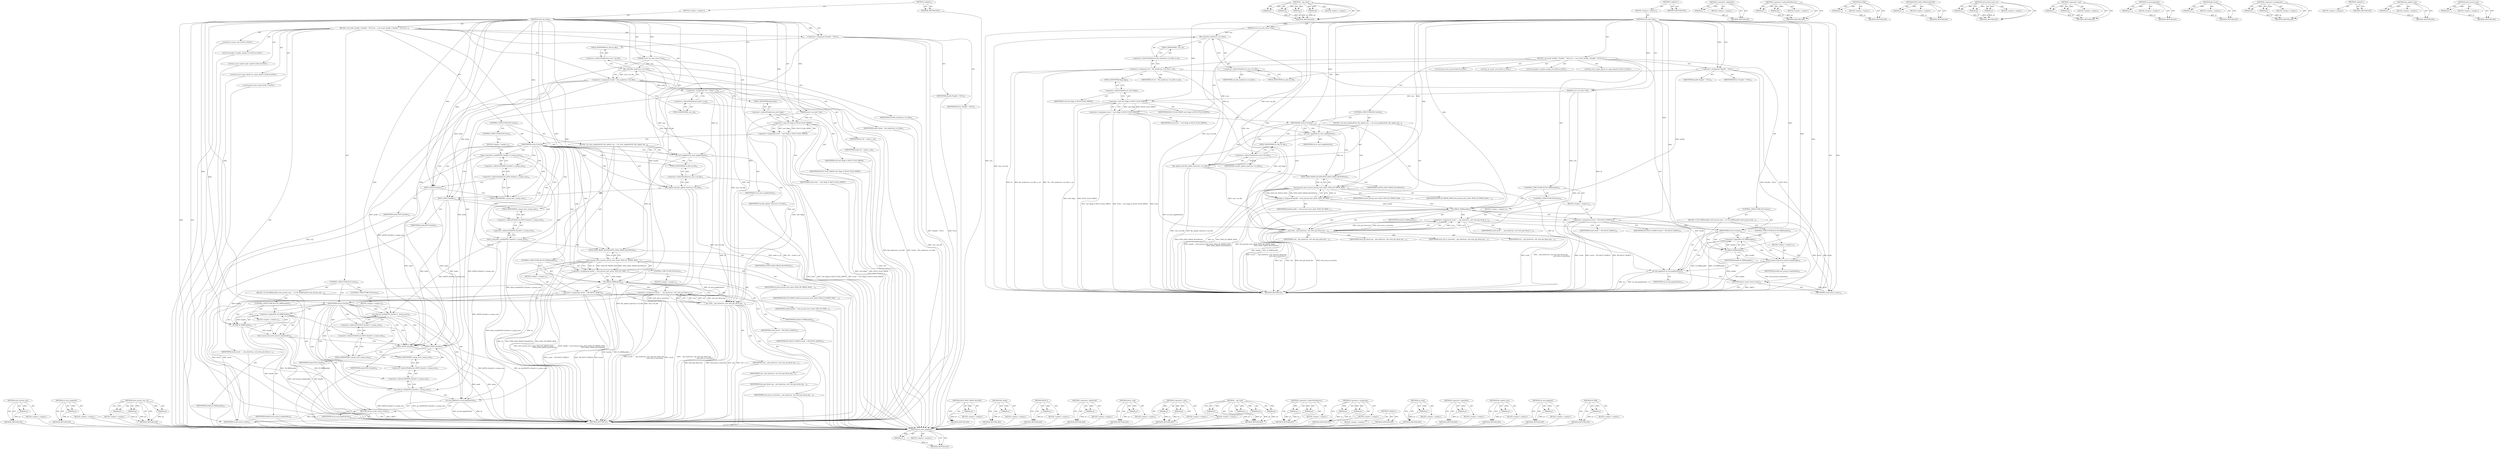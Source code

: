 digraph "IS_ERR" {
vulnerable_126 [label=<(METHOD,sb_start_pagefault)>];
vulnerable_127 [label=<(PARAM,p1)>];
vulnerable_128 [label=<(BLOCK,&lt;empty&gt;,&lt;empty&gt;)>];
vulnerable_129 [label=<(METHOD_RETURN,ANY)>];
vulnerable_148 [label=<(METHOD,__dax_fault)>];
vulnerable_149 [label=<(PARAM,p1)>];
vulnerable_150 [label=<(PARAM,p2)>];
vulnerable_151 [label=<(PARAM,p3)>];
vulnerable_152 [label=<(PARAM,p4)>];
vulnerable_153 [label=<(BLOCK,&lt;empty&gt;,&lt;empty&gt;)>];
vulnerable_154 [label=<(METHOD_RETURN,ANY)>];
vulnerable_6 [label=<(METHOD,&lt;global&gt;)<SUB>1</SUB>>];
vulnerable_7 [label=<(BLOCK,&lt;empty&gt;,&lt;empty&gt;)<SUB>1</SUB>>];
vulnerable_8 [label=<(METHOD,ext4_dax_fault)<SUB>1</SUB>>];
vulnerable_9 [label=<(PARAM,struct vm_area_struct *vma)<SUB>1</SUB>>];
vulnerable_10 [label=<(PARAM,struct vm_fault *vmf)<SUB>1</SUB>>];
vulnerable_11 [label=<(BLOCK,{
 	int result;
 	handle_t *handle = NULL;
	str...,{
 	int result;
 	handle_t *handle = NULL;
	str...)<SUB>2</SUB>>];
vulnerable_12 [label="<(LOCAL,int result: int)<SUB>3</SUB>>"];
vulnerable_13 [label="<(LOCAL,handle_t* handle: handle_t*)<SUB>4</SUB>>"];
vulnerable_14 [label=<(&lt;operator&gt;.assignment,*handle = NULL)<SUB>4</SUB>>];
vulnerable_15 [label=<(IDENTIFIER,handle,*handle = NULL)<SUB>4</SUB>>];
vulnerable_16 [label=<(IDENTIFIER,NULL,*handle = NULL)<SUB>4</SUB>>];
vulnerable_17 [label="<(LOCAL,struct super_block* sb: super_block*)<SUB>5</SUB>>"];
vulnerable_18 [label=<(&lt;operator&gt;.assignment,*sb = file_inode(vma-&gt;vm_file)-&gt;i_sb)<SUB>5</SUB>>];
vulnerable_19 [label=<(IDENTIFIER,sb,*sb = file_inode(vma-&gt;vm_file)-&gt;i_sb)<SUB>5</SUB>>];
vulnerable_20 [label=<(&lt;operator&gt;.indirectFieldAccess,file_inode(vma-&gt;vm_file)-&gt;i_sb)<SUB>5</SUB>>];
vulnerable_21 [label=<(file_inode,file_inode(vma-&gt;vm_file))<SUB>5</SUB>>];
vulnerable_22 [label=<(&lt;operator&gt;.indirectFieldAccess,vma-&gt;vm_file)<SUB>5</SUB>>];
vulnerable_23 [label=<(IDENTIFIER,vma,file_inode(vma-&gt;vm_file))<SUB>5</SUB>>];
vulnerable_24 [label=<(FIELD_IDENTIFIER,vm_file,vm_file)<SUB>5</SUB>>];
vulnerable_25 [label=<(FIELD_IDENTIFIER,i_sb,i_sb)<SUB>5</SUB>>];
vulnerable_26 [label="<(LOCAL,bool write: bool)<SUB>6</SUB>>"];
vulnerable_27 [label=<(&lt;operator&gt;.assignment,write = vmf-&gt;flags &amp; FAULT_FLAG_WRITE)<SUB>6</SUB>>];
vulnerable_28 [label=<(IDENTIFIER,write,write = vmf-&gt;flags &amp; FAULT_FLAG_WRITE)<SUB>6</SUB>>];
vulnerable_29 [label=<(&lt;operator&gt;.and,vmf-&gt;flags &amp; FAULT_FLAG_WRITE)<SUB>6</SUB>>];
vulnerable_30 [label=<(&lt;operator&gt;.indirectFieldAccess,vmf-&gt;flags)<SUB>6</SUB>>];
vulnerable_31 [label=<(IDENTIFIER,vmf,vmf-&gt;flags &amp; FAULT_FLAG_WRITE)<SUB>6</SUB>>];
vulnerable_32 [label=<(FIELD_IDENTIFIER,flags,flags)<SUB>6</SUB>>];
vulnerable_33 [label=<(IDENTIFIER,FAULT_FLAG_WRITE,vmf-&gt;flags &amp; FAULT_FLAG_WRITE)<SUB>6</SUB>>];
vulnerable_34 [label=<(CONTROL_STRUCTURE,IF,if (write))<SUB>8</SUB>>];
vulnerable_35 [label=<(IDENTIFIER,write,if (write))<SUB>8</SUB>>];
vulnerable_36 [label=<(BLOCK,{
 		sb_start_pagefault(sb);
 		file_update_tim...,{
 		sb_start_pagefault(sb);
 		file_update_tim...)<SUB>8</SUB>>];
vulnerable_37 [label=<(sb_start_pagefault,sb_start_pagefault(sb))<SUB>9</SUB>>];
vulnerable_38 [label=<(IDENTIFIER,sb,sb_start_pagefault(sb))<SUB>9</SUB>>];
vulnerable_39 [label=<(file_update_time,file_update_time(vma-&gt;vm_file))<SUB>10</SUB>>];
vulnerable_40 [label=<(&lt;operator&gt;.indirectFieldAccess,vma-&gt;vm_file)<SUB>10</SUB>>];
vulnerable_41 [label=<(IDENTIFIER,vma,file_update_time(vma-&gt;vm_file))<SUB>10</SUB>>];
vulnerable_42 [label=<(FIELD_IDENTIFIER,vm_file,vm_file)<SUB>10</SUB>>];
vulnerable_43 [label=<(&lt;operator&gt;.assignment,handle = ext4_journal_start_sb(sb, EXT4_HT_WRIT...)<SUB>11</SUB>>];
vulnerable_44 [label=<(IDENTIFIER,handle,handle = ext4_journal_start_sb(sb, EXT4_HT_WRIT...)<SUB>11</SUB>>];
vulnerable_45 [label=<(ext4_journal_start_sb,ext4_journal_start_sb(sb, EXT4_HT_WRITE_PAGE,
 ...)<SUB>11</SUB>>];
vulnerable_46 [label=<(IDENTIFIER,sb,ext4_journal_start_sb(sb, EXT4_HT_WRITE_PAGE,
 ...)<SUB>11</SUB>>];
vulnerable_47 [label=<(IDENTIFIER,EXT4_HT_WRITE_PAGE,ext4_journal_start_sb(sb, EXT4_HT_WRITE_PAGE,
 ...)<SUB>11</SUB>>];
vulnerable_48 [label=<(EXT4_DATA_TRANS_BLOCKS,EXT4_DATA_TRANS_BLOCKS(sb))<SUB>12</SUB>>];
vulnerable_49 [label=<(IDENTIFIER,sb,EXT4_DATA_TRANS_BLOCKS(sb))<SUB>12</SUB>>];
vulnerable_50 [label=<(CONTROL_STRUCTURE,IF,if (IS_ERR(handle)))<SUB>15</SUB>>];
vulnerable_51 [label=<(IS_ERR,IS_ERR(handle))<SUB>15</SUB>>];
vulnerable_52 [label=<(IDENTIFIER,handle,IS_ERR(handle))<SUB>15</SUB>>];
vulnerable_53 [label=<(BLOCK,&lt;empty&gt;,&lt;empty&gt;)<SUB>16</SUB>>];
vulnerable_54 [label=<(&lt;operator&gt;.assignment,result = VM_FAULT_SIGBUS)<SUB>16</SUB>>];
vulnerable_55 [label=<(IDENTIFIER,result,result = VM_FAULT_SIGBUS)<SUB>16</SUB>>];
vulnerable_56 [label=<(IDENTIFIER,VM_FAULT_SIGBUS,result = VM_FAULT_SIGBUS)<SUB>16</SUB>>];
vulnerable_57 [label=<(CONTROL_STRUCTURE,ELSE,else)<SUB>18</SUB>>];
vulnerable_58 [label=<(BLOCK,&lt;empty&gt;,&lt;empty&gt;)<SUB>18</SUB>>];
vulnerable_59 [label=<(&lt;operator&gt;.assignment,result = __dax_fault(vma, vmf, ext4_get_block_d...)<SUB>18</SUB>>];
vulnerable_60 [label=<(IDENTIFIER,result,result = __dax_fault(vma, vmf, ext4_get_block_d...)<SUB>18</SUB>>];
vulnerable_61 [label=<(__dax_fault,__dax_fault(vma, vmf, ext4_get_block_dax,
					...)<SUB>18</SUB>>];
vulnerable_62 [label=<(IDENTIFIER,vma,__dax_fault(vma, vmf, ext4_get_block_dax,
					...)<SUB>18</SUB>>];
vulnerable_63 [label=<(IDENTIFIER,vmf,__dax_fault(vma, vmf, ext4_get_block_dax,
					...)<SUB>18</SUB>>];
vulnerable_64 [label=<(IDENTIFIER,ext4_get_block_dax,__dax_fault(vma, vmf, ext4_get_block_dax,
					...)<SUB>18</SUB>>];
vulnerable_65 [label=<(IDENTIFIER,ext4_end_io_unwritten,__dax_fault(vma, vmf, ext4_get_block_dax,
					...)<SUB>19</SUB>>];
vulnerable_66 [label=<(CONTROL_STRUCTURE,IF,if (write))<SUB>21</SUB>>];
vulnerable_67 [label=<(IDENTIFIER,write,if (write))<SUB>21</SUB>>];
vulnerable_68 [label=<(BLOCK,{
 		if (!IS_ERR(handle))
 			ext4_journal_stop...,{
 		if (!IS_ERR(handle))
 			ext4_journal_stop...)<SUB>21</SUB>>];
vulnerable_69 [label=<(CONTROL_STRUCTURE,IF,if (!IS_ERR(handle)))<SUB>22</SUB>>];
vulnerable_70 [label=<(&lt;operator&gt;.logicalNot,!IS_ERR(handle))<SUB>22</SUB>>];
vulnerable_71 [label=<(IS_ERR,IS_ERR(handle))<SUB>22</SUB>>];
vulnerable_72 [label=<(IDENTIFIER,handle,IS_ERR(handle))<SUB>22</SUB>>];
vulnerable_73 [label=<(BLOCK,&lt;empty&gt;,&lt;empty&gt;)<SUB>23</SUB>>];
vulnerable_74 [label=<(ext4_journal_stop,ext4_journal_stop(handle))<SUB>23</SUB>>];
vulnerable_75 [label=<(IDENTIFIER,handle,ext4_journal_stop(handle))<SUB>23</SUB>>];
vulnerable_76 [label=<(sb_end_pagefault,sb_end_pagefault(sb))<SUB>24</SUB>>];
vulnerable_77 [label=<(IDENTIFIER,sb,sb_end_pagefault(sb))<SUB>24</SUB>>];
vulnerable_78 [label=<(RETURN,return result;,return result;)<SUB>27</SUB>>];
vulnerable_79 [label=<(IDENTIFIER,result,return result;)<SUB>27</SUB>>];
vulnerable_80 [label=<(METHOD_RETURN,int)<SUB>1</SUB>>];
vulnerable_82 [label=<(METHOD_RETURN,ANY)<SUB>1</SUB>>];
vulnerable_155 [label=<(METHOD,&lt;operator&gt;.logicalNot)>];
vulnerable_156 [label=<(PARAM,p1)>];
vulnerable_157 [label=<(BLOCK,&lt;empty&gt;,&lt;empty&gt;)>];
vulnerable_158 [label=<(METHOD_RETURN,ANY)>];
vulnerable_112 [label=<(METHOD,&lt;operator&gt;.indirectFieldAccess)>];
vulnerable_113 [label=<(PARAM,p1)>];
vulnerable_114 [label=<(PARAM,p2)>];
vulnerable_115 [label=<(BLOCK,&lt;empty&gt;,&lt;empty&gt;)>];
vulnerable_116 [label=<(METHOD_RETURN,ANY)>];
vulnerable_144 [label=<(METHOD,IS_ERR)>];
vulnerable_145 [label=<(PARAM,p1)>];
vulnerable_146 [label=<(BLOCK,&lt;empty&gt;,&lt;empty&gt;)>];
vulnerable_147 [label=<(METHOD_RETURN,ANY)>];
vulnerable_140 [label=<(METHOD,EXT4_DATA_TRANS_BLOCKS)>];
vulnerable_141 [label=<(PARAM,p1)>];
vulnerable_142 [label=<(BLOCK,&lt;empty&gt;,&lt;empty&gt;)>];
vulnerable_143 [label=<(METHOD_RETURN,ANY)>];
vulnerable_134 [label=<(METHOD,ext4_journal_start_sb)>];
vulnerable_135 [label=<(PARAM,p1)>];
vulnerable_136 [label=<(PARAM,p2)>];
vulnerable_137 [label=<(PARAM,p3)>];
vulnerable_138 [label=<(BLOCK,&lt;empty&gt;,&lt;empty&gt;)>];
vulnerable_139 [label=<(METHOD_RETURN,ANY)>];
vulnerable_121 [label=<(METHOD,&lt;operator&gt;.and)>];
vulnerable_122 [label=<(PARAM,p1)>];
vulnerable_123 [label=<(PARAM,p2)>];
vulnerable_124 [label=<(BLOCK,&lt;empty&gt;,&lt;empty&gt;)>];
vulnerable_125 [label=<(METHOD_RETURN,ANY)>];
vulnerable_163 [label=<(METHOD,sb_end_pagefault)>];
vulnerable_164 [label=<(PARAM,p1)>];
vulnerable_165 [label=<(BLOCK,&lt;empty&gt;,&lt;empty&gt;)>];
vulnerable_166 [label=<(METHOD_RETURN,ANY)>];
vulnerable_117 [label=<(METHOD,file_inode)>];
vulnerable_118 [label=<(PARAM,p1)>];
vulnerable_119 [label=<(BLOCK,&lt;empty&gt;,&lt;empty&gt;)>];
vulnerable_120 [label=<(METHOD_RETURN,ANY)>];
vulnerable_107 [label=<(METHOD,&lt;operator&gt;.assignment)>];
vulnerable_108 [label=<(PARAM,p1)>];
vulnerable_109 [label=<(PARAM,p2)>];
vulnerable_110 [label=<(BLOCK,&lt;empty&gt;,&lt;empty&gt;)>];
vulnerable_111 [label=<(METHOD_RETURN,ANY)>];
vulnerable_101 [label=<(METHOD,&lt;global&gt;)<SUB>1</SUB>>];
vulnerable_102 [label=<(BLOCK,&lt;empty&gt;,&lt;empty&gt;)>];
vulnerable_103 [label=<(METHOD_RETURN,ANY)>];
vulnerable_130 [label=<(METHOD,file_update_time)>];
vulnerable_131 [label=<(PARAM,p1)>];
vulnerable_132 [label=<(BLOCK,&lt;empty&gt;,&lt;empty&gt;)>];
vulnerable_133 [label=<(METHOD_RETURN,ANY)>];
vulnerable_159 [label=<(METHOD,ext4_journal_stop)>];
vulnerable_160 [label=<(PARAM,p1)>];
vulnerable_161 [label=<(BLOCK,&lt;empty&gt;,&lt;empty&gt;)>];
vulnerable_162 [label=<(METHOD_RETURN,ANY)>];
fixed_205 [label=<(METHOD,ext4_journal_stop)>];
fixed_206 [label=<(PARAM,p1)>];
fixed_207 [label=<(BLOCK,&lt;empty&gt;,&lt;empty&gt;)>];
fixed_208 [label=<(METHOD_RETURN,ANY)>];
fixed_160 [label=<(METHOD,sb_start_pagefault)>];
fixed_161 [label=<(PARAM,p1)>];
fixed_162 [label=<(BLOCK,&lt;empty&gt;,&lt;empty&gt;)>];
fixed_163 [label=<(METHOD_RETURN,ANY)>];
fixed_180 [label=<(METHOD,ext4_journal_start_sb)>];
fixed_181 [label=<(PARAM,p1)>];
fixed_182 [label=<(PARAM,p2)>];
fixed_183 [label=<(PARAM,p3)>];
fixed_184 [label=<(BLOCK,&lt;empty&gt;,&lt;empty&gt;)>];
fixed_185 [label=<(METHOD_RETURN,ANY)>];
fixed_6 [label=<(METHOD,&lt;global&gt;)<SUB>1</SUB>>];
fixed_7 [label=<(BLOCK,&lt;empty&gt;,&lt;empty&gt;)<SUB>1</SUB>>];
fixed_8 [label=<(METHOD,ext4_dax_fault)<SUB>1</SUB>>];
fixed_9 [label=<(PARAM,struct vm_area_struct *vma)<SUB>1</SUB>>];
fixed_10 [label=<(PARAM,struct vm_fault *vmf)<SUB>1</SUB>>];
fixed_11 [label=<(BLOCK,{
 	int result;
 	handle_t *handle = NULL;
	str...,{
 	int result;
 	handle_t *handle = NULL;
	str...)<SUB>2</SUB>>];
fixed_12 [label="<(LOCAL,int result: int)<SUB>3</SUB>>"];
fixed_13 [label="<(LOCAL,handle_t* handle: handle_t*)<SUB>4</SUB>>"];
fixed_14 [label=<(&lt;operator&gt;.assignment,*handle = NULL)<SUB>4</SUB>>];
fixed_15 [label=<(IDENTIFIER,handle,*handle = NULL)<SUB>4</SUB>>];
fixed_16 [label=<(IDENTIFIER,NULL,*handle = NULL)<SUB>4</SUB>>];
fixed_17 [label="<(LOCAL,struct inode* inode: inode*)<SUB>5</SUB>>"];
fixed_18 [label=<(&lt;operator&gt;.assignment,*inode = file_inode(vma-&gt;vm_file))<SUB>5</SUB>>];
fixed_19 [label=<(IDENTIFIER,inode,*inode = file_inode(vma-&gt;vm_file))<SUB>5</SUB>>];
fixed_20 [label=<(file_inode,file_inode(vma-&gt;vm_file))<SUB>5</SUB>>];
fixed_21 [label=<(&lt;operator&gt;.indirectFieldAccess,vma-&gt;vm_file)<SUB>5</SUB>>];
fixed_22 [label=<(IDENTIFIER,vma,file_inode(vma-&gt;vm_file))<SUB>5</SUB>>];
fixed_23 [label=<(FIELD_IDENTIFIER,vm_file,vm_file)<SUB>5</SUB>>];
fixed_24 [label="<(LOCAL,struct super_block* sb: super_block*)<SUB>6</SUB>>"];
fixed_25 [label=<(&lt;operator&gt;.assignment,*sb = inode-&gt;i_sb)<SUB>6</SUB>>];
fixed_26 [label=<(IDENTIFIER,sb,*sb = inode-&gt;i_sb)<SUB>6</SUB>>];
fixed_27 [label=<(&lt;operator&gt;.indirectFieldAccess,inode-&gt;i_sb)<SUB>6</SUB>>];
fixed_28 [label=<(IDENTIFIER,inode,*sb = inode-&gt;i_sb)<SUB>6</SUB>>];
fixed_29 [label=<(FIELD_IDENTIFIER,i_sb,i_sb)<SUB>6</SUB>>];
fixed_30 [label="<(LOCAL,bool write: bool)<SUB>7</SUB>>"];
fixed_31 [label=<(&lt;operator&gt;.assignment,write = vmf-&gt;flags &amp; FAULT_FLAG_WRITE)<SUB>7</SUB>>];
fixed_32 [label=<(IDENTIFIER,write,write = vmf-&gt;flags &amp; FAULT_FLAG_WRITE)<SUB>7</SUB>>];
fixed_33 [label=<(&lt;operator&gt;.and,vmf-&gt;flags &amp; FAULT_FLAG_WRITE)<SUB>7</SUB>>];
fixed_34 [label=<(&lt;operator&gt;.indirectFieldAccess,vmf-&gt;flags)<SUB>7</SUB>>];
fixed_35 [label=<(IDENTIFIER,vmf,vmf-&gt;flags &amp; FAULT_FLAG_WRITE)<SUB>7</SUB>>];
fixed_36 [label=<(FIELD_IDENTIFIER,flags,flags)<SUB>7</SUB>>];
fixed_37 [label=<(IDENTIFIER,FAULT_FLAG_WRITE,vmf-&gt;flags &amp; FAULT_FLAG_WRITE)<SUB>7</SUB>>];
fixed_38 [label=<(CONTROL_STRUCTURE,IF,if (write))<SUB>9</SUB>>];
fixed_39 [label=<(IDENTIFIER,write,if (write))<SUB>9</SUB>>];
fixed_40 [label=<(BLOCK,{
 		sb_start_pagefault(sb);
 		file_update_tim...,{
 		sb_start_pagefault(sb);
 		file_update_tim...)<SUB>9</SUB>>];
fixed_41 [label=<(sb_start_pagefault,sb_start_pagefault(sb))<SUB>10</SUB>>];
fixed_42 [label=<(IDENTIFIER,sb,sb_start_pagefault(sb))<SUB>10</SUB>>];
fixed_43 [label=<(file_update_time,file_update_time(vma-&gt;vm_file))<SUB>11</SUB>>];
fixed_44 [label=<(&lt;operator&gt;.indirectFieldAccess,vma-&gt;vm_file)<SUB>11</SUB>>];
fixed_45 [label=<(IDENTIFIER,vma,file_update_time(vma-&gt;vm_file))<SUB>11</SUB>>];
fixed_46 [label=<(FIELD_IDENTIFIER,vm_file,vm_file)<SUB>11</SUB>>];
fixed_47 [label=<(down_read,down_read(&amp;EXT4_I(inode)-&gt;i_mmap_sem))<SUB>12</SUB>>];
fixed_48 [label=<(&lt;operator&gt;.addressOf,&amp;EXT4_I(inode)-&gt;i_mmap_sem)<SUB>12</SUB>>];
fixed_49 [label=<(&lt;operator&gt;.indirectFieldAccess,EXT4_I(inode)-&gt;i_mmap_sem)<SUB>12</SUB>>];
fixed_50 [label=<(EXT4_I,EXT4_I(inode))<SUB>12</SUB>>];
fixed_51 [label=<(IDENTIFIER,inode,EXT4_I(inode))<SUB>12</SUB>>];
fixed_52 [label=<(FIELD_IDENTIFIER,i_mmap_sem,i_mmap_sem)<SUB>12</SUB>>];
fixed_53 [label=<(&lt;operator&gt;.assignment,handle = ext4_journal_start_sb(sb, EXT4_HT_WRIT...)<SUB>13</SUB>>];
fixed_54 [label=<(IDENTIFIER,handle,handle = ext4_journal_start_sb(sb, EXT4_HT_WRIT...)<SUB>13</SUB>>];
fixed_55 [label=<(ext4_journal_start_sb,ext4_journal_start_sb(sb, EXT4_HT_WRITE_PAGE,
 ...)<SUB>13</SUB>>];
fixed_56 [label=<(IDENTIFIER,sb,ext4_journal_start_sb(sb, EXT4_HT_WRITE_PAGE,
 ...)<SUB>13</SUB>>];
fixed_57 [label=<(IDENTIFIER,EXT4_HT_WRITE_PAGE,ext4_journal_start_sb(sb, EXT4_HT_WRITE_PAGE,
 ...)<SUB>13</SUB>>];
fixed_58 [label=<(EXT4_DATA_TRANS_BLOCKS,EXT4_DATA_TRANS_BLOCKS(sb))<SUB>14</SUB>>];
fixed_59 [label=<(IDENTIFIER,sb,EXT4_DATA_TRANS_BLOCKS(sb))<SUB>14</SUB>>];
fixed_60 [label=<(CONTROL_STRUCTURE,ELSE,else)<SUB>16</SUB>>];
fixed_61 [label=<(BLOCK,&lt;empty&gt;,&lt;empty&gt;)<SUB>16</SUB>>];
fixed_62 [label=<(down_read,down_read(&amp;EXT4_I(inode)-&gt;i_mmap_sem))<SUB>16</SUB>>];
fixed_63 [label=<(&lt;operator&gt;.addressOf,&amp;EXT4_I(inode)-&gt;i_mmap_sem)<SUB>16</SUB>>];
fixed_64 [label=<(&lt;operator&gt;.indirectFieldAccess,EXT4_I(inode)-&gt;i_mmap_sem)<SUB>16</SUB>>];
fixed_65 [label=<(EXT4_I,EXT4_I(inode))<SUB>16</SUB>>];
fixed_66 [label=<(IDENTIFIER,inode,EXT4_I(inode))<SUB>16</SUB>>];
fixed_67 [label=<(FIELD_IDENTIFIER,i_mmap_sem,i_mmap_sem)<SUB>16</SUB>>];
fixed_68 [label=<(CONTROL_STRUCTURE,IF,if (IS_ERR(handle)))<SUB>18</SUB>>];
fixed_69 [label=<(IS_ERR,IS_ERR(handle))<SUB>18</SUB>>];
fixed_70 [label=<(IDENTIFIER,handle,IS_ERR(handle))<SUB>18</SUB>>];
fixed_71 [label=<(BLOCK,&lt;empty&gt;,&lt;empty&gt;)<SUB>19</SUB>>];
fixed_72 [label=<(&lt;operator&gt;.assignment,result = VM_FAULT_SIGBUS)<SUB>19</SUB>>];
fixed_73 [label=<(IDENTIFIER,result,result = VM_FAULT_SIGBUS)<SUB>19</SUB>>];
fixed_74 [label=<(IDENTIFIER,VM_FAULT_SIGBUS,result = VM_FAULT_SIGBUS)<SUB>19</SUB>>];
fixed_75 [label=<(CONTROL_STRUCTURE,ELSE,else)<SUB>21</SUB>>];
fixed_76 [label=<(BLOCK,&lt;empty&gt;,&lt;empty&gt;)<SUB>21</SUB>>];
fixed_77 [label=<(&lt;operator&gt;.assignment,result = __dax_fault(vma, vmf, ext4_get_block_d...)<SUB>21</SUB>>];
fixed_78 [label=<(IDENTIFIER,result,result = __dax_fault(vma, vmf, ext4_get_block_d...)<SUB>21</SUB>>];
fixed_79 [label=<(__dax_fault,__dax_fault(vma, vmf, ext4_get_block_dax,
					...)<SUB>21</SUB>>];
fixed_80 [label=<(IDENTIFIER,vma,__dax_fault(vma, vmf, ext4_get_block_dax,
					...)<SUB>21</SUB>>];
fixed_81 [label=<(IDENTIFIER,vmf,__dax_fault(vma, vmf, ext4_get_block_dax,
					...)<SUB>21</SUB>>];
fixed_82 [label=<(IDENTIFIER,ext4_get_block_dax,__dax_fault(vma, vmf, ext4_get_block_dax,
					...)<SUB>21</SUB>>];
fixed_83 [label=<(IDENTIFIER,ext4_end_io_unwritten,__dax_fault(vma, vmf, ext4_get_block_dax,
					...)<SUB>22</SUB>>];
fixed_84 [label=<(CONTROL_STRUCTURE,IF,if (write))<SUB>24</SUB>>];
fixed_85 [label=<(IDENTIFIER,write,if (write))<SUB>24</SUB>>];
fixed_86 [label=<(BLOCK,{
 		if (!IS_ERR(handle))
 			ext4_journal_stop...,{
 		if (!IS_ERR(handle))
 			ext4_journal_stop...)<SUB>24</SUB>>];
fixed_87 [label=<(CONTROL_STRUCTURE,IF,if (!IS_ERR(handle)))<SUB>25</SUB>>];
fixed_88 [label=<(&lt;operator&gt;.logicalNot,!IS_ERR(handle))<SUB>25</SUB>>];
fixed_89 [label=<(IS_ERR,IS_ERR(handle))<SUB>25</SUB>>];
fixed_90 [label=<(IDENTIFIER,handle,IS_ERR(handle))<SUB>25</SUB>>];
fixed_91 [label=<(BLOCK,&lt;empty&gt;,&lt;empty&gt;)<SUB>26</SUB>>];
fixed_92 [label=<(ext4_journal_stop,ext4_journal_stop(handle))<SUB>26</SUB>>];
fixed_93 [label=<(IDENTIFIER,handle,ext4_journal_stop(handle))<SUB>26</SUB>>];
fixed_94 [label=<(up_read,up_read(&amp;EXT4_I(inode)-&gt;i_mmap_sem))<SUB>27</SUB>>];
fixed_95 [label=<(&lt;operator&gt;.addressOf,&amp;EXT4_I(inode)-&gt;i_mmap_sem)<SUB>27</SUB>>];
fixed_96 [label=<(&lt;operator&gt;.indirectFieldAccess,EXT4_I(inode)-&gt;i_mmap_sem)<SUB>27</SUB>>];
fixed_97 [label=<(EXT4_I,EXT4_I(inode))<SUB>27</SUB>>];
fixed_98 [label=<(IDENTIFIER,inode,EXT4_I(inode))<SUB>27</SUB>>];
fixed_99 [label=<(FIELD_IDENTIFIER,i_mmap_sem,i_mmap_sem)<SUB>27</SUB>>];
fixed_100 [label=<(sb_end_pagefault,sb_end_pagefault(sb))<SUB>28</SUB>>];
fixed_101 [label=<(IDENTIFIER,sb,sb_end_pagefault(sb))<SUB>28</SUB>>];
fixed_102 [label=<(CONTROL_STRUCTURE,ELSE,else)<SUB>30</SUB>>];
fixed_103 [label=<(BLOCK,&lt;empty&gt;,&lt;empty&gt;)<SUB>30</SUB>>];
fixed_104 [label=<(up_read,up_read(&amp;EXT4_I(inode)-&gt;i_mmap_sem))<SUB>30</SUB>>];
fixed_105 [label=<(&lt;operator&gt;.addressOf,&amp;EXT4_I(inode)-&gt;i_mmap_sem)<SUB>30</SUB>>];
fixed_106 [label=<(&lt;operator&gt;.indirectFieldAccess,EXT4_I(inode)-&gt;i_mmap_sem)<SUB>30</SUB>>];
fixed_107 [label=<(EXT4_I,EXT4_I(inode))<SUB>30</SUB>>];
fixed_108 [label=<(IDENTIFIER,inode,EXT4_I(inode))<SUB>30</SUB>>];
fixed_109 [label=<(FIELD_IDENTIFIER,i_mmap_sem,i_mmap_sem)<SUB>30</SUB>>];
fixed_110 [label=<(RETURN,return result;,return result;)<SUB>32</SUB>>];
fixed_111 [label=<(IDENTIFIER,result,return result;)<SUB>32</SUB>>];
fixed_112 [label=<(METHOD_RETURN,int)<SUB>1</SUB>>];
fixed_114 [label=<(METHOD_RETURN,ANY)<SUB>1</SUB>>];
fixed_186 [label=<(METHOD,EXT4_DATA_TRANS_BLOCKS)>];
fixed_187 [label=<(PARAM,p1)>];
fixed_188 [label=<(BLOCK,&lt;empty&gt;,&lt;empty&gt;)>];
fixed_189 [label=<(METHOD_RETURN,ANY)>];
fixed_146 [label=<(METHOD,file_inode)>];
fixed_147 [label=<(PARAM,p1)>];
fixed_148 [label=<(BLOCK,&lt;empty&gt;,&lt;empty&gt;)>];
fixed_149 [label=<(METHOD_RETURN,ANY)>];
fixed_176 [label=<(METHOD,EXT4_I)>];
fixed_177 [label=<(PARAM,p1)>];
fixed_178 [label=<(BLOCK,&lt;empty&gt;,&lt;empty&gt;)>];
fixed_179 [label=<(METHOD_RETURN,ANY)>];
fixed_172 [label=<(METHOD,&lt;operator&gt;.addressOf)>];
fixed_173 [label=<(PARAM,p1)>];
fixed_174 [label=<(BLOCK,&lt;empty&gt;,&lt;empty&gt;)>];
fixed_175 [label=<(METHOD_RETURN,ANY)>];
fixed_168 [label=<(METHOD,down_read)>];
fixed_169 [label=<(PARAM,p1)>];
fixed_170 [label=<(BLOCK,&lt;empty&gt;,&lt;empty&gt;)>];
fixed_171 [label=<(METHOD_RETURN,ANY)>];
fixed_155 [label=<(METHOD,&lt;operator&gt;.and)>];
fixed_156 [label=<(PARAM,p1)>];
fixed_157 [label=<(PARAM,p2)>];
fixed_158 [label=<(BLOCK,&lt;empty&gt;,&lt;empty&gt;)>];
fixed_159 [label=<(METHOD_RETURN,ANY)>];
fixed_194 [label=<(METHOD,__dax_fault)>];
fixed_195 [label=<(PARAM,p1)>];
fixed_196 [label=<(PARAM,p2)>];
fixed_197 [label=<(PARAM,p3)>];
fixed_198 [label=<(PARAM,p4)>];
fixed_199 [label=<(BLOCK,&lt;empty&gt;,&lt;empty&gt;)>];
fixed_200 [label=<(METHOD_RETURN,ANY)>];
fixed_150 [label=<(METHOD,&lt;operator&gt;.indirectFieldAccess)>];
fixed_151 [label=<(PARAM,p1)>];
fixed_152 [label=<(PARAM,p2)>];
fixed_153 [label=<(BLOCK,&lt;empty&gt;,&lt;empty&gt;)>];
fixed_154 [label=<(METHOD_RETURN,ANY)>];
fixed_141 [label=<(METHOD,&lt;operator&gt;.assignment)>];
fixed_142 [label=<(PARAM,p1)>];
fixed_143 [label=<(PARAM,p2)>];
fixed_144 [label=<(BLOCK,&lt;empty&gt;,&lt;empty&gt;)>];
fixed_145 [label=<(METHOD_RETURN,ANY)>];
fixed_135 [label=<(METHOD,&lt;global&gt;)<SUB>1</SUB>>];
fixed_136 [label=<(BLOCK,&lt;empty&gt;,&lt;empty&gt;)>];
fixed_137 [label=<(METHOD_RETURN,ANY)>];
fixed_209 [label=<(METHOD,up_read)>];
fixed_210 [label=<(PARAM,p1)>];
fixed_211 [label=<(BLOCK,&lt;empty&gt;,&lt;empty&gt;)>];
fixed_212 [label=<(METHOD_RETURN,ANY)>];
fixed_201 [label=<(METHOD,&lt;operator&gt;.logicalNot)>];
fixed_202 [label=<(PARAM,p1)>];
fixed_203 [label=<(BLOCK,&lt;empty&gt;,&lt;empty&gt;)>];
fixed_204 [label=<(METHOD_RETURN,ANY)>];
fixed_164 [label=<(METHOD,file_update_time)>];
fixed_165 [label=<(PARAM,p1)>];
fixed_166 [label=<(BLOCK,&lt;empty&gt;,&lt;empty&gt;)>];
fixed_167 [label=<(METHOD_RETURN,ANY)>];
fixed_213 [label=<(METHOD,sb_end_pagefault)>];
fixed_214 [label=<(PARAM,p1)>];
fixed_215 [label=<(BLOCK,&lt;empty&gt;,&lt;empty&gt;)>];
fixed_216 [label=<(METHOD_RETURN,ANY)>];
fixed_190 [label=<(METHOD,IS_ERR)>];
fixed_191 [label=<(PARAM,p1)>];
fixed_192 [label=<(BLOCK,&lt;empty&gt;,&lt;empty&gt;)>];
fixed_193 [label=<(METHOD_RETURN,ANY)>];
vulnerable_126 -> vulnerable_127  [key=0, label="AST: "];
vulnerable_126 -> vulnerable_127  [key=1, label="DDG: "];
vulnerable_126 -> vulnerable_128  [key=0, label="AST: "];
vulnerable_126 -> vulnerable_129  [key=0, label="AST: "];
vulnerable_126 -> vulnerable_129  [key=1, label="CFG: "];
vulnerable_127 -> vulnerable_129  [key=0, label="DDG: p1"];
vulnerable_148 -> vulnerable_149  [key=0, label="AST: "];
vulnerable_148 -> vulnerable_149  [key=1, label="DDG: "];
vulnerable_148 -> vulnerable_153  [key=0, label="AST: "];
vulnerable_148 -> vulnerable_150  [key=0, label="AST: "];
vulnerable_148 -> vulnerable_150  [key=1, label="DDG: "];
vulnerable_148 -> vulnerable_154  [key=0, label="AST: "];
vulnerable_148 -> vulnerable_154  [key=1, label="CFG: "];
vulnerable_148 -> vulnerable_151  [key=0, label="AST: "];
vulnerable_148 -> vulnerable_151  [key=1, label="DDG: "];
vulnerable_148 -> vulnerable_152  [key=0, label="AST: "];
vulnerable_148 -> vulnerable_152  [key=1, label="DDG: "];
vulnerable_149 -> vulnerable_154  [key=0, label="DDG: p1"];
vulnerable_150 -> vulnerable_154  [key=0, label="DDG: p2"];
vulnerable_151 -> vulnerable_154  [key=0, label="DDG: p3"];
vulnerable_152 -> vulnerable_154  [key=0, label="DDG: p4"];
vulnerable_6 -> vulnerable_7  [key=0, label="AST: "];
vulnerable_6 -> vulnerable_82  [key=0, label="AST: "];
vulnerable_6 -> vulnerable_82  [key=1, label="CFG: "];
vulnerable_7 -> vulnerable_8  [key=0, label="AST: "];
vulnerable_8 -> vulnerable_9  [key=0, label="AST: "];
vulnerable_8 -> vulnerable_9  [key=1, label="DDG: "];
vulnerable_8 -> vulnerable_10  [key=0, label="AST: "];
vulnerable_8 -> vulnerable_10  [key=1, label="DDG: "];
vulnerable_8 -> vulnerable_11  [key=0, label="AST: "];
vulnerable_8 -> vulnerable_80  [key=0, label="AST: "];
vulnerable_8 -> vulnerable_14  [key=0, label="CFG: "];
vulnerable_8 -> vulnerable_14  [key=1, label="DDG: "];
vulnerable_8 -> vulnerable_35  [key=0, label="DDG: "];
vulnerable_8 -> vulnerable_67  [key=0, label="DDG: "];
vulnerable_8 -> vulnerable_79  [key=0, label="DDG: "];
vulnerable_8 -> vulnerable_29  [key=0, label="DDG: "];
vulnerable_8 -> vulnerable_51  [key=0, label="DDG: "];
vulnerable_8 -> vulnerable_54  [key=0, label="DDG: "];
vulnerable_8 -> vulnerable_37  [key=0, label="DDG: "];
vulnerable_8 -> vulnerable_76  [key=0, label="DDG: "];
vulnerable_8 -> vulnerable_45  [key=0, label="DDG: "];
vulnerable_8 -> vulnerable_48  [key=0, label="DDG: "];
vulnerable_8 -> vulnerable_61  [key=0, label="DDG: "];
vulnerable_8 -> vulnerable_71  [key=0, label="DDG: "];
vulnerable_8 -> vulnerable_74  [key=0, label="DDG: "];
vulnerable_9 -> vulnerable_80  [key=0, label="DDG: vma"];
vulnerable_9 -> vulnerable_21  [key=0, label="DDG: vma"];
vulnerable_9 -> vulnerable_39  [key=0, label="DDG: vma"];
vulnerable_9 -> vulnerable_61  [key=0, label="DDG: vma"];
vulnerable_10 -> vulnerable_80  [key=0, label="DDG: vmf"];
vulnerable_10 -> vulnerable_29  [key=0, label="DDG: vmf"];
vulnerable_10 -> vulnerable_61  [key=0, label="DDG: vmf"];
vulnerable_11 -> vulnerable_12  [key=0, label="AST: "];
vulnerable_11 -> vulnerable_13  [key=0, label="AST: "];
vulnerable_11 -> vulnerable_14  [key=0, label="AST: "];
vulnerable_11 -> vulnerable_17  [key=0, label="AST: "];
vulnerable_11 -> vulnerable_18  [key=0, label="AST: "];
vulnerable_11 -> vulnerable_26  [key=0, label="AST: "];
vulnerable_11 -> vulnerable_27  [key=0, label="AST: "];
vulnerable_11 -> vulnerable_34  [key=0, label="AST: "];
vulnerable_11 -> vulnerable_50  [key=0, label="AST: "];
vulnerable_11 -> vulnerable_66  [key=0, label="AST: "];
vulnerable_11 -> vulnerable_78  [key=0, label="AST: "];
vulnerable_14 -> vulnerable_15  [key=0, label="AST: "];
vulnerable_14 -> vulnerable_16  [key=0, label="AST: "];
vulnerable_14 -> vulnerable_24  [key=0, label="CFG: "];
vulnerable_14 -> vulnerable_80  [key=0, label="DDG: *handle = NULL"];
vulnerable_14 -> vulnerable_80  [key=1, label="DDG: NULL"];
vulnerable_14 -> vulnerable_51  [key=0, label="DDG: handle"];
vulnerable_18 -> vulnerable_19  [key=0, label="AST: "];
vulnerable_18 -> vulnerable_20  [key=0, label="AST: "];
vulnerable_18 -> vulnerable_32  [key=0, label="CFG: "];
vulnerable_18 -> vulnerable_80  [key=0, label="DDG: sb"];
vulnerable_18 -> vulnerable_80  [key=1, label="DDG: file_inode(vma-&gt;vm_file)-&gt;i_sb"];
vulnerable_18 -> vulnerable_80  [key=2, label="DDG: *sb = file_inode(vma-&gt;vm_file)-&gt;i_sb"];
vulnerable_18 -> vulnerable_37  [key=0, label="DDG: sb"];
vulnerable_18 -> vulnerable_76  [key=0, label="DDG: sb"];
vulnerable_20 -> vulnerable_21  [key=0, label="AST: "];
vulnerable_20 -> vulnerable_25  [key=0, label="AST: "];
vulnerable_20 -> vulnerable_18  [key=0, label="CFG: "];
vulnerable_21 -> vulnerable_22  [key=0, label="AST: "];
vulnerable_21 -> vulnerable_25  [key=0, label="CFG: "];
vulnerable_21 -> vulnerable_80  [key=0, label="DDG: vma-&gt;vm_file"];
vulnerable_21 -> vulnerable_39  [key=0, label="DDG: vma-&gt;vm_file"];
vulnerable_21 -> vulnerable_61  [key=0, label="DDG: vma-&gt;vm_file"];
vulnerable_22 -> vulnerable_23  [key=0, label="AST: "];
vulnerable_22 -> vulnerable_24  [key=0, label="AST: "];
vulnerable_22 -> vulnerable_21  [key=0, label="CFG: "];
vulnerable_24 -> vulnerable_22  [key=0, label="CFG: "];
vulnerable_25 -> vulnerable_20  [key=0, label="CFG: "];
vulnerable_27 -> vulnerable_28  [key=0, label="AST: "];
vulnerable_27 -> vulnerable_29  [key=0, label="AST: "];
vulnerable_27 -> vulnerable_35  [key=0, label="CFG: "];
vulnerable_27 -> vulnerable_80  [key=0, label="DDG: write"];
vulnerable_27 -> vulnerable_80  [key=1, label="DDG: vmf-&gt;flags &amp; FAULT_FLAG_WRITE"];
vulnerable_27 -> vulnerable_80  [key=2, label="DDG: write = vmf-&gt;flags &amp; FAULT_FLAG_WRITE"];
vulnerable_29 -> vulnerable_30  [key=0, label="AST: "];
vulnerable_29 -> vulnerable_33  [key=0, label="AST: "];
vulnerable_29 -> vulnerable_27  [key=0, label="CFG: "];
vulnerable_29 -> vulnerable_27  [key=1, label="DDG: vmf-&gt;flags"];
vulnerable_29 -> vulnerable_27  [key=2, label="DDG: FAULT_FLAG_WRITE"];
vulnerable_29 -> vulnerable_80  [key=0, label="DDG: vmf-&gt;flags"];
vulnerable_29 -> vulnerable_80  [key=1, label="DDG: FAULT_FLAG_WRITE"];
vulnerable_29 -> vulnerable_61  [key=0, label="DDG: vmf-&gt;flags"];
vulnerable_30 -> vulnerable_31  [key=0, label="AST: "];
vulnerable_30 -> vulnerable_32  [key=0, label="AST: "];
vulnerable_30 -> vulnerable_29  [key=0, label="CFG: "];
vulnerable_32 -> vulnerable_30  [key=0, label="CFG: "];
vulnerable_34 -> vulnerable_35  [key=0, label="AST: "];
vulnerable_34 -> vulnerable_36  [key=0, label="AST: "];
vulnerable_35 -> vulnerable_37  [key=0, label="CFG: "];
vulnerable_35 -> vulnerable_37  [key=1, label="CDG: "];
vulnerable_35 -> vulnerable_51  [key=0, label="CFG: "];
vulnerable_35 -> vulnerable_48  [key=0, label="CDG: "];
vulnerable_35 -> vulnerable_42  [key=0, label="CDG: "];
vulnerable_35 -> vulnerable_45  [key=0, label="CDG: "];
vulnerable_35 -> vulnerable_40  [key=0, label="CDG: "];
vulnerable_35 -> vulnerable_39  [key=0, label="CDG: "];
vulnerable_35 -> vulnerable_43  [key=0, label="CDG: "];
vulnerable_36 -> vulnerable_37  [key=0, label="AST: "];
vulnerable_36 -> vulnerable_39  [key=0, label="AST: "];
vulnerable_36 -> vulnerable_43  [key=0, label="AST: "];
vulnerable_37 -> vulnerable_38  [key=0, label="AST: "];
vulnerable_37 -> vulnerable_42  [key=0, label="CFG: "];
vulnerable_37 -> vulnerable_80  [key=0, label="DDG: sb_start_pagefault(sb)"];
vulnerable_37 -> vulnerable_48  [key=0, label="DDG: sb"];
vulnerable_39 -> vulnerable_40  [key=0, label="AST: "];
vulnerable_39 -> vulnerable_48  [key=0, label="CFG: "];
vulnerable_39 -> vulnerable_80  [key=0, label="DDG: vma-&gt;vm_file"];
vulnerable_39 -> vulnerable_80  [key=1, label="DDG: file_update_time(vma-&gt;vm_file)"];
vulnerable_39 -> vulnerable_61  [key=0, label="DDG: vma-&gt;vm_file"];
vulnerable_40 -> vulnerable_41  [key=0, label="AST: "];
vulnerable_40 -> vulnerable_42  [key=0, label="AST: "];
vulnerable_40 -> vulnerable_39  [key=0, label="CFG: "];
vulnerable_42 -> vulnerable_40  [key=0, label="CFG: "];
vulnerable_43 -> vulnerable_44  [key=0, label="AST: "];
vulnerable_43 -> vulnerable_45  [key=0, label="AST: "];
vulnerable_43 -> vulnerable_51  [key=0, label="CFG: "];
vulnerable_43 -> vulnerable_51  [key=1, label="DDG: handle"];
vulnerable_43 -> vulnerable_80  [key=0, label="DDG: ext4_journal_start_sb(sb, EXT4_HT_WRITE_PAGE,
 						EXT4_DATA_TRANS_BLOCKS(sb))"];
vulnerable_43 -> vulnerable_80  [key=1, label="DDG: handle = ext4_journal_start_sb(sb, EXT4_HT_WRITE_PAGE,
 						EXT4_DATA_TRANS_BLOCKS(sb))"];
vulnerable_45 -> vulnerable_46  [key=0, label="AST: "];
vulnerable_45 -> vulnerable_47  [key=0, label="AST: "];
vulnerable_45 -> vulnerable_48  [key=0, label="AST: "];
vulnerable_45 -> vulnerable_43  [key=0, label="CFG: "];
vulnerable_45 -> vulnerable_43  [key=1, label="DDG: sb"];
vulnerable_45 -> vulnerable_43  [key=2, label="DDG: EXT4_HT_WRITE_PAGE"];
vulnerable_45 -> vulnerable_43  [key=3, label="DDG: EXT4_DATA_TRANS_BLOCKS(sb)"];
vulnerable_45 -> vulnerable_80  [key=0, label="DDG: sb"];
vulnerable_45 -> vulnerable_80  [key=1, label="DDG: EXT4_DATA_TRANS_BLOCKS(sb)"];
vulnerable_45 -> vulnerable_80  [key=2, label="DDG: EXT4_HT_WRITE_PAGE"];
vulnerable_45 -> vulnerable_76  [key=0, label="DDG: sb"];
vulnerable_48 -> vulnerable_49  [key=0, label="AST: "];
vulnerable_48 -> vulnerable_45  [key=0, label="CFG: "];
vulnerable_48 -> vulnerable_45  [key=1, label="DDG: sb"];
vulnerable_50 -> vulnerable_51  [key=0, label="AST: "];
vulnerable_50 -> vulnerable_53  [key=0, label="AST: "];
vulnerable_50 -> vulnerable_57  [key=0, label="AST: "];
vulnerable_51 -> vulnerable_52  [key=0, label="AST: "];
vulnerable_51 -> vulnerable_54  [key=0, label="CFG: "];
vulnerable_51 -> vulnerable_54  [key=1, label="CDG: "];
vulnerable_51 -> vulnerable_61  [key=0, label="CFG: "];
vulnerable_51 -> vulnerable_61  [key=1, label="CDG: "];
vulnerable_51 -> vulnerable_80  [key=0, label="DDG: handle"];
vulnerable_51 -> vulnerable_80  [key=1, label="DDG: IS_ERR(handle)"];
vulnerable_51 -> vulnerable_71  [key=0, label="DDG: handle"];
vulnerable_51 -> vulnerable_59  [key=0, label="CDG: "];
vulnerable_53 -> vulnerable_54  [key=0, label="AST: "];
vulnerable_54 -> vulnerable_55  [key=0, label="AST: "];
vulnerable_54 -> vulnerable_56  [key=0, label="AST: "];
vulnerable_54 -> vulnerable_67  [key=0, label="CFG: "];
vulnerable_54 -> vulnerable_80  [key=0, label="DDG: result"];
vulnerable_54 -> vulnerable_80  [key=1, label="DDG: result = VM_FAULT_SIGBUS"];
vulnerable_54 -> vulnerable_80  [key=2, label="DDG: VM_FAULT_SIGBUS"];
vulnerable_54 -> vulnerable_79  [key=0, label="DDG: result"];
vulnerable_57 -> vulnerable_58  [key=0, label="AST: "];
vulnerable_58 -> vulnerable_59  [key=0, label="AST: "];
vulnerable_59 -> vulnerable_60  [key=0, label="AST: "];
vulnerable_59 -> vulnerable_61  [key=0, label="AST: "];
vulnerable_59 -> vulnerable_67  [key=0, label="CFG: "];
vulnerable_59 -> vulnerable_80  [key=0, label="DDG: result"];
vulnerable_59 -> vulnerable_80  [key=1, label="DDG: __dax_fault(vma, vmf, ext4_get_block_dax,
						ext4_end_io_unwritten)"];
vulnerable_59 -> vulnerable_80  [key=2, label="DDG: result = __dax_fault(vma, vmf, ext4_get_block_dax,
						ext4_end_io_unwritten)"];
vulnerable_59 -> vulnerable_79  [key=0, label="DDG: result"];
vulnerable_61 -> vulnerable_62  [key=0, label="AST: "];
vulnerable_61 -> vulnerable_63  [key=0, label="AST: "];
vulnerable_61 -> vulnerable_64  [key=0, label="AST: "];
vulnerable_61 -> vulnerable_65  [key=0, label="AST: "];
vulnerable_61 -> vulnerable_59  [key=0, label="CFG: "];
vulnerable_61 -> vulnerable_59  [key=1, label="DDG: vma"];
vulnerable_61 -> vulnerable_59  [key=2, label="DDG: vmf"];
vulnerable_61 -> vulnerable_59  [key=3, label="DDG: ext4_get_block_dax"];
vulnerable_61 -> vulnerable_59  [key=4, label="DDG: ext4_end_io_unwritten"];
vulnerable_61 -> vulnerable_80  [key=0, label="DDG: vma"];
vulnerable_61 -> vulnerable_80  [key=1, label="DDG: vmf"];
vulnerable_61 -> vulnerable_80  [key=2, label="DDG: ext4_get_block_dax"];
vulnerable_61 -> vulnerable_80  [key=3, label="DDG: ext4_end_io_unwritten"];
vulnerable_66 -> vulnerable_67  [key=0, label="AST: "];
vulnerable_66 -> vulnerable_68  [key=0, label="AST: "];
vulnerable_67 -> vulnerable_71  [key=0, label="CFG: "];
vulnerable_67 -> vulnerable_71  [key=1, label="CDG: "];
vulnerable_67 -> vulnerable_78  [key=0, label="CFG: "];
vulnerable_67 -> vulnerable_70  [key=0, label="CDG: "];
vulnerable_67 -> vulnerable_76  [key=0, label="CDG: "];
vulnerable_68 -> vulnerable_69  [key=0, label="AST: "];
vulnerable_68 -> vulnerable_76  [key=0, label="AST: "];
vulnerable_69 -> vulnerable_70  [key=0, label="AST: "];
vulnerable_69 -> vulnerable_73  [key=0, label="AST: "];
vulnerable_70 -> vulnerable_71  [key=0, label="AST: "];
vulnerable_70 -> vulnerable_74  [key=0, label="CFG: "];
vulnerable_70 -> vulnerable_74  [key=1, label="CDG: "];
vulnerable_70 -> vulnerable_76  [key=0, label="CFG: "];
vulnerable_70 -> vulnerable_80  [key=0, label="DDG: IS_ERR(handle)"];
vulnerable_70 -> vulnerable_80  [key=1, label="DDG: !IS_ERR(handle)"];
vulnerable_71 -> vulnerable_72  [key=0, label="AST: "];
vulnerable_71 -> vulnerable_70  [key=0, label="CFG: "];
vulnerable_71 -> vulnerable_70  [key=1, label="DDG: handle"];
vulnerable_71 -> vulnerable_80  [key=0, label="DDG: handle"];
vulnerable_71 -> vulnerable_74  [key=0, label="DDG: handle"];
vulnerable_73 -> vulnerable_74  [key=0, label="AST: "];
vulnerable_74 -> vulnerable_75  [key=0, label="AST: "];
vulnerable_74 -> vulnerable_76  [key=0, label="CFG: "];
vulnerable_74 -> vulnerable_80  [key=0, label="DDG: handle"];
vulnerable_74 -> vulnerable_80  [key=1, label="DDG: ext4_journal_stop(handle)"];
vulnerable_76 -> vulnerable_77  [key=0, label="AST: "];
vulnerable_76 -> vulnerable_78  [key=0, label="CFG: "];
vulnerable_76 -> vulnerable_80  [key=0, label="DDG: sb"];
vulnerable_76 -> vulnerable_80  [key=1, label="DDG: sb_end_pagefault(sb)"];
vulnerable_78 -> vulnerable_79  [key=0, label="AST: "];
vulnerable_78 -> vulnerable_80  [key=0, label="CFG: "];
vulnerable_78 -> vulnerable_80  [key=1, label="DDG: &lt;RET&gt;"];
vulnerable_79 -> vulnerable_78  [key=0, label="DDG: result"];
vulnerable_155 -> vulnerable_156  [key=0, label="AST: "];
vulnerable_155 -> vulnerable_156  [key=1, label="DDG: "];
vulnerable_155 -> vulnerable_157  [key=0, label="AST: "];
vulnerable_155 -> vulnerable_158  [key=0, label="AST: "];
vulnerable_155 -> vulnerable_158  [key=1, label="CFG: "];
vulnerable_156 -> vulnerable_158  [key=0, label="DDG: p1"];
vulnerable_112 -> vulnerable_113  [key=0, label="AST: "];
vulnerable_112 -> vulnerable_113  [key=1, label="DDG: "];
vulnerable_112 -> vulnerable_115  [key=0, label="AST: "];
vulnerable_112 -> vulnerable_114  [key=0, label="AST: "];
vulnerable_112 -> vulnerable_114  [key=1, label="DDG: "];
vulnerable_112 -> vulnerable_116  [key=0, label="AST: "];
vulnerable_112 -> vulnerable_116  [key=1, label="CFG: "];
vulnerable_113 -> vulnerable_116  [key=0, label="DDG: p1"];
vulnerable_114 -> vulnerable_116  [key=0, label="DDG: p2"];
vulnerable_144 -> vulnerable_145  [key=0, label="AST: "];
vulnerable_144 -> vulnerable_145  [key=1, label="DDG: "];
vulnerable_144 -> vulnerable_146  [key=0, label="AST: "];
vulnerable_144 -> vulnerable_147  [key=0, label="AST: "];
vulnerable_144 -> vulnerable_147  [key=1, label="CFG: "];
vulnerable_145 -> vulnerable_147  [key=0, label="DDG: p1"];
vulnerable_140 -> vulnerable_141  [key=0, label="AST: "];
vulnerable_140 -> vulnerable_141  [key=1, label="DDG: "];
vulnerable_140 -> vulnerable_142  [key=0, label="AST: "];
vulnerable_140 -> vulnerable_143  [key=0, label="AST: "];
vulnerable_140 -> vulnerable_143  [key=1, label="CFG: "];
vulnerable_141 -> vulnerable_143  [key=0, label="DDG: p1"];
vulnerable_134 -> vulnerable_135  [key=0, label="AST: "];
vulnerable_134 -> vulnerable_135  [key=1, label="DDG: "];
vulnerable_134 -> vulnerable_138  [key=0, label="AST: "];
vulnerable_134 -> vulnerable_136  [key=0, label="AST: "];
vulnerable_134 -> vulnerable_136  [key=1, label="DDG: "];
vulnerable_134 -> vulnerable_139  [key=0, label="AST: "];
vulnerable_134 -> vulnerable_139  [key=1, label="CFG: "];
vulnerable_134 -> vulnerable_137  [key=0, label="AST: "];
vulnerable_134 -> vulnerable_137  [key=1, label="DDG: "];
vulnerable_135 -> vulnerable_139  [key=0, label="DDG: p1"];
vulnerable_136 -> vulnerable_139  [key=0, label="DDG: p2"];
vulnerable_137 -> vulnerable_139  [key=0, label="DDG: p3"];
vulnerable_121 -> vulnerable_122  [key=0, label="AST: "];
vulnerable_121 -> vulnerable_122  [key=1, label="DDG: "];
vulnerable_121 -> vulnerable_124  [key=0, label="AST: "];
vulnerable_121 -> vulnerable_123  [key=0, label="AST: "];
vulnerable_121 -> vulnerable_123  [key=1, label="DDG: "];
vulnerable_121 -> vulnerable_125  [key=0, label="AST: "];
vulnerable_121 -> vulnerable_125  [key=1, label="CFG: "];
vulnerable_122 -> vulnerable_125  [key=0, label="DDG: p1"];
vulnerable_123 -> vulnerable_125  [key=0, label="DDG: p2"];
vulnerable_163 -> vulnerable_164  [key=0, label="AST: "];
vulnerable_163 -> vulnerable_164  [key=1, label="DDG: "];
vulnerable_163 -> vulnerable_165  [key=0, label="AST: "];
vulnerable_163 -> vulnerable_166  [key=0, label="AST: "];
vulnerable_163 -> vulnerable_166  [key=1, label="CFG: "];
vulnerable_164 -> vulnerable_166  [key=0, label="DDG: p1"];
vulnerable_117 -> vulnerable_118  [key=0, label="AST: "];
vulnerable_117 -> vulnerable_118  [key=1, label="DDG: "];
vulnerable_117 -> vulnerable_119  [key=0, label="AST: "];
vulnerable_117 -> vulnerable_120  [key=0, label="AST: "];
vulnerable_117 -> vulnerable_120  [key=1, label="CFG: "];
vulnerable_118 -> vulnerable_120  [key=0, label="DDG: p1"];
vulnerable_107 -> vulnerable_108  [key=0, label="AST: "];
vulnerable_107 -> vulnerable_108  [key=1, label="DDG: "];
vulnerable_107 -> vulnerable_110  [key=0, label="AST: "];
vulnerable_107 -> vulnerable_109  [key=0, label="AST: "];
vulnerable_107 -> vulnerable_109  [key=1, label="DDG: "];
vulnerable_107 -> vulnerable_111  [key=0, label="AST: "];
vulnerable_107 -> vulnerable_111  [key=1, label="CFG: "];
vulnerable_108 -> vulnerable_111  [key=0, label="DDG: p1"];
vulnerable_109 -> vulnerable_111  [key=0, label="DDG: p2"];
vulnerable_101 -> vulnerable_102  [key=0, label="AST: "];
vulnerable_101 -> vulnerable_103  [key=0, label="AST: "];
vulnerable_101 -> vulnerable_103  [key=1, label="CFG: "];
vulnerable_130 -> vulnerable_131  [key=0, label="AST: "];
vulnerable_130 -> vulnerable_131  [key=1, label="DDG: "];
vulnerable_130 -> vulnerable_132  [key=0, label="AST: "];
vulnerable_130 -> vulnerable_133  [key=0, label="AST: "];
vulnerable_130 -> vulnerable_133  [key=1, label="CFG: "];
vulnerable_131 -> vulnerable_133  [key=0, label="DDG: p1"];
vulnerable_159 -> vulnerable_160  [key=0, label="AST: "];
vulnerable_159 -> vulnerable_160  [key=1, label="DDG: "];
vulnerable_159 -> vulnerable_161  [key=0, label="AST: "];
vulnerable_159 -> vulnerable_162  [key=0, label="AST: "];
vulnerable_159 -> vulnerable_162  [key=1, label="CFG: "];
vulnerable_160 -> vulnerable_162  [key=0, label="DDG: p1"];
fixed_205 -> fixed_206  [key=0, label="AST: "];
fixed_205 -> fixed_206  [key=1, label="DDG: "];
fixed_205 -> fixed_207  [key=0, label="AST: "];
fixed_205 -> fixed_208  [key=0, label="AST: "];
fixed_205 -> fixed_208  [key=1, label="CFG: "];
fixed_206 -> fixed_208  [key=0, label="DDG: p1"];
fixed_207 -> vulnerable_126  [key=0];
fixed_208 -> vulnerable_126  [key=0];
fixed_160 -> fixed_161  [key=0, label="AST: "];
fixed_160 -> fixed_161  [key=1, label="DDG: "];
fixed_160 -> fixed_162  [key=0, label="AST: "];
fixed_160 -> fixed_163  [key=0, label="AST: "];
fixed_160 -> fixed_163  [key=1, label="CFG: "];
fixed_161 -> fixed_163  [key=0, label="DDG: p1"];
fixed_162 -> vulnerable_126  [key=0];
fixed_163 -> vulnerable_126  [key=0];
fixed_180 -> fixed_181  [key=0, label="AST: "];
fixed_180 -> fixed_181  [key=1, label="DDG: "];
fixed_180 -> fixed_184  [key=0, label="AST: "];
fixed_180 -> fixed_182  [key=0, label="AST: "];
fixed_180 -> fixed_182  [key=1, label="DDG: "];
fixed_180 -> fixed_185  [key=0, label="AST: "];
fixed_180 -> fixed_185  [key=1, label="CFG: "];
fixed_180 -> fixed_183  [key=0, label="AST: "];
fixed_180 -> fixed_183  [key=1, label="DDG: "];
fixed_181 -> fixed_185  [key=0, label="DDG: p1"];
fixed_182 -> fixed_185  [key=0, label="DDG: p2"];
fixed_183 -> fixed_185  [key=0, label="DDG: p3"];
fixed_184 -> vulnerable_126  [key=0];
fixed_185 -> vulnerable_126  [key=0];
fixed_6 -> fixed_7  [key=0, label="AST: "];
fixed_6 -> fixed_114  [key=0, label="AST: "];
fixed_6 -> fixed_114  [key=1, label="CFG: "];
fixed_7 -> fixed_8  [key=0, label="AST: "];
fixed_8 -> fixed_9  [key=0, label="AST: "];
fixed_8 -> fixed_9  [key=1, label="DDG: "];
fixed_8 -> fixed_10  [key=0, label="AST: "];
fixed_8 -> fixed_10  [key=1, label="DDG: "];
fixed_8 -> fixed_11  [key=0, label="AST: "];
fixed_8 -> fixed_112  [key=0, label="AST: "];
fixed_8 -> fixed_14  [key=0, label="CFG: "];
fixed_8 -> fixed_14  [key=1, label="DDG: "];
fixed_8 -> fixed_39  [key=0, label="DDG: "];
fixed_8 -> fixed_85  [key=0, label="DDG: "];
fixed_8 -> fixed_111  [key=0, label="DDG: "];
fixed_8 -> fixed_33  [key=0, label="DDG: "];
fixed_8 -> fixed_69  [key=0, label="DDG: "];
fixed_8 -> fixed_72  [key=0, label="DDG: "];
fixed_8 -> fixed_41  [key=0, label="DDG: "];
fixed_8 -> fixed_100  [key=0, label="DDG: "];
fixed_8 -> fixed_55  [key=0, label="DDG: "];
fixed_8 -> fixed_58  [key=0, label="DDG: "];
fixed_8 -> fixed_79  [key=0, label="DDG: "];
fixed_8 -> fixed_89  [key=0, label="DDG: "];
fixed_8 -> fixed_92  [key=0, label="DDG: "];
fixed_8 -> fixed_50  [key=0, label="DDG: "];
fixed_8 -> fixed_97  [key=0, label="DDG: "];
fixed_8 -> fixed_65  [key=0, label="DDG: "];
fixed_8 -> fixed_107  [key=0, label="DDG: "];
fixed_9 -> fixed_112  [key=0, label="DDG: vma"];
fixed_9 -> fixed_20  [key=0, label="DDG: vma"];
fixed_9 -> fixed_43  [key=0, label="DDG: vma"];
fixed_9 -> fixed_79  [key=0, label="DDG: vma"];
fixed_10 -> fixed_112  [key=0, label="DDG: vmf"];
fixed_10 -> fixed_33  [key=0, label="DDG: vmf"];
fixed_10 -> fixed_79  [key=0, label="DDG: vmf"];
fixed_11 -> fixed_12  [key=0, label="AST: "];
fixed_11 -> fixed_13  [key=0, label="AST: "];
fixed_11 -> fixed_14  [key=0, label="AST: "];
fixed_11 -> fixed_17  [key=0, label="AST: "];
fixed_11 -> fixed_18  [key=0, label="AST: "];
fixed_11 -> fixed_24  [key=0, label="AST: "];
fixed_11 -> fixed_25  [key=0, label="AST: "];
fixed_11 -> fixed_30  [key=0, label="AST: "];
fixed_11 -> fixed_31  [key=0, label="AST: "];
fixed_11 -> fixed_38  [key=0, label="AST: "];
fixed_11 -> fixed_68  [key=0, label="AST: "];
fixed_11 -> fixed_84  [key=0, label="AST: "];
fixed_11 -> fixed_110  [key=0, label="AST: "];
fixed_12 -> vulnerable_126  [key=0];
fixed_13 -> vulnerable_126  [key=0];
fixed_14 -> fixed_15  [key=0, label="AST: "];
fixed_14 -> fixed_16  [key=0, label="AST: "];
fixed_14 -> fixed_23  [key=0, label="CFG: "];
fixed_14 -> fixed_112  [key=0, label="DDG: *handle = NULL"];
fixed_14 -> fixed_112  [key=1, label="DDG: NULL"];
fixed_14 -> fixed_69  [key=0, label="DDG: handle"];
fixed_15 -> vulnerable_126  [key=0];
fixed_16 -> vulnerable_126  [key=0];
fixed_17 -> vulnerable_126  [key=0];
fixed_18 -> fixed_19  [key=0, label="AST: "];
fixed_18 -> fixed_20  [key=0, label="AST: "];
fixed_18 -> fixed_29  [key=0, label="CFG: "];
fixed_18 -> fixed_112  [key=0, label="DDG: file_inode(vma-&gt;vm_file)"];
fixed_18 -> fixed_112  [key=1, label="DDG: *inode = file_inode(vma-&gt;vm_file)"];
fixed_18 -> fixed_25  [key=0, label="DDG: inode"];
fixed_18 -> fixed_50  [key=0, label="DDG: inode"];
fixed_18 -> fixed_97  [key=0, label="DDG: inode"];
fixed_18 -> fixed_65  [key=0, label="DDG: inode"];
fixed_18 -> fixed_107  [key=0, label="DDG: inode"];
fixed_19 -> vulnerable_126  [key=0];
fixed_20 -> fixed_21  [key=0, label="AST: "];
fixed_20 -> fixed_18  [key=0, label="CFG: "];
fixed_20 -> fixed_18  [key=1, label="DDG: vma-&gt;vm_file"];
fixed_20 -> fixed_112  [key=0, label="DDG: vma-&gt;vm_file"];
fixed_20 -> fixed_43  [key=0, label="DDG: vma-&gt;vm_file"];
fixed_20 -> fixed_79  [key=0, label="DDG: vma-&gt;vm_file"];
fixed_21 -> fixed_22  [key=0, label="AST: "];
fixed_21 -> fixed_23  [key=0, label="AST: "];
fixed_21 -> fixed_20  [key=0, label="CFG: "];
fixed_22 -> vulnerable_126  [key=0];
fixed_23 -> fixed_21  [key=0, label="CFG: "];
fixed_24 -> vulnerable_126  [key=0];
fixed_25 -> fixed_26  [key=0, label="AST: "];
fixed_25 -> fixed_27  [key=0, label="AST: "];
fixed_25 -> fixed_36  [key=0, label="CFG: "];
fixed_25 -> fixed_112  [key=0, label="DDG: sb"];
fixed_25 -> fixed_112  [key=1, label="DDG: inode-&gt;i_sb"];
fixed_25 -> fixed_112  [key=2, label="DDG: *sb = inode-&gt;i_sb"];
fixed_25 -> fixed_41  [key=0, label="DDG: sb"];
fixed_25 -> fixed_100  [key=0, label="DDG: sb"];
fixed_26 -> vulnerable_126  [key=0];
fixed_27 -> fixed_28  [key=0, label="AST: "];
fixed_27 -> fixed_29  [key=0, label="AST: "];
fixed_27 -> fixed_25  [key=0, label="CFG: "];
fixed_28 -> vulnerable_126  [key=0];
fixed_29 -> fixed_27  [key=0, label="CFG: "];
fixed_30 -> vulnerable_126  [key=0];
fixed_31 -> fixed_32  [key=0, label="AST: "];
fixed_31 -> fixed_33  [key=0, label="AST: "];
fixed_31 -> fixed_39  [key=0, label="CFG: "];
fixed_31 -> fixed_112  [key=0, label="DDG: write"];
fixed_31 -> fixed_112  [key=1, label="DDG: vmf-&gt;flags &amp; FAULT_FLAG_WRITE"];
fixed_31 -> fixed_112  [key=2, label="DDG: write = vmf-&gt;flags &amp; FAULT_FLAG_WRITE"];
fixed_32 -> vulnerable_126  [key=0];
fixed_33 -> fixed_34  [key=0, label="AST: "];
fixed_33 -> fixed_37  [key=0, label="AST: "];
fixed_33 -> fixed_31  [key=0, label="CFG: "];
fixed_33 -> fixed_31  [key=1, label="DDG: vmf-&gt;flags"];
fixed_33 -> fixed_31  [key=2, label="DDG: FAULT_FLAG_WRITE"];
fixed_33 -> fixed_112  [key=0, label="DDG: vmf-&gt;flags"];
fixed_33 -> fixed_112  [key=1, label="DDG: FAULT_FLAG_WRITE"];
fixed_33 -> fixed_79  [key=0, label="DDG: vmf-&gt;flags"];
fixed_34 -> fixed_35  [key=0, label="AST: "];
fixed_34 -> fixed_36  [key=0, label="AST: "];
fixed_34 -> fixed_33  [key=0, label="CFG: "];
fixed_35 -> vulnerable_126  [key=0];
fixed_36 -> fixed_34  [key=0, label="CFG: "];
fixed_37 -> vulnerable_126  [key=0];
fixed_38 -> fixed_39  [key=0, label="AST: "];
fixed_38 -> fixed_40  [key=0, label="AST: "];
fixed_38 -> fixed_60  [key=0, label="AST: "];
fixed_39 -> fixed_41  [key=0, label="CFG: "];
fixed_39 -> fixed_41  [key=1, label="CDG: "];
fixed_39 -> fixed_65  [key=0, label="CFG: "];
fixed_39 -> fixed_65  [key=1, label="CDG: "];
fixed_39 -> fixed_47  [key=0, label="CDG: "];
fixed_39 -> fixed_48  [key=0, label="CDG: "];
fixed_39 -> fixed_49  [key=0, label="CDG: "];
fixed_39 -> fixed_64  [key=0, label="CDG: "];
fixed_39 -> fixed_52  [key=0, label="CDG: "];
fixed_39 -> fixed_46  [key=0, label="CDG: "];
fixed_39 -> fixed_67  [key=0, label="CDG: "];
fixed_39 -> fixed_50  [key=0, label="CDG: "];
fixed_39 -> fixed_44  [key=0, label="CDG: "];
fixed_39 -> fixed_43  [key=0, label="CDG: "];
fixed_39 -> fixed_58  [key=0, label="CDG: "];
fixed_39 -> fixed_53  [key=0, label="CDG: "];
fixed_39 -> fixed_63  [key=0, label="CDG: "];
fixed_39 -> fixed_55  [key=0, label="CDG: "];
fixed_39 -> fixed_62  [key=0, label="CDG: "];
fixed_40 -> fixed_41  [key=0, label="AST: "];
fixed_40 -> fixed_43  [key=0, label="AST: "];
fixed_40 -> fixed_47  [key=0, label="AST: "];
fixed_40 -> fixed_53  [key=0, label="AST: "];
fixed_41 -> fixed_42  [key=0, label="AST: "];
fixed_41 -> fixed_46  [key=0, label="CFG: "];
fixed_41 -> fixed_112  [key=0, label="DDG: sb_start_pagefault(sb)"];
fixed_41 -> fixed_58  [key=0, label="DDG: sb"];
fixed_42 -> vulnerable_126  [key=0];
fixed_43 -> fixed_44  [key=0, label="AST: "];
fixed_43 -> fixed_50  [key=0, label="CFG: "];
fixed_43 -> fixed_112  [key=0, label="DDG: vma-&gt;vm_file"];
fixed_43 -> fixed_112  [key=1, label="DDG: file_update_time(vma-&gt;vm_file)"];
fixed_43 -> fixed_79  [key=0, label="DDG: vma-&gt;vm_file"];
fixed_44 -> fixed_45  [key=0, label="AST: "];
fixed_44 -> fixed_46  [key=0, label="AST: "];
fixed_44 -> fixed_43  [key=0, label="CFG: "];
fixed_45 -> vulnerable_126  [key=0];
fixed_46 -> fixed_44  [key=0, label="CFG: "];
fixed_47 -> fixed_48  [key=0, label="AST: "];
fixed_47 -> fixed_58  [key=0, label="CFG: "];
fixed_47 -> fixed_112  [key=0, label="DDG: down_read(&amp;EXT4_I(inode)-&gt;i_mmap_sem)"];
fixed_47 -> fixed_94  [key=0, label="DDG: &amp;EXT4_I(inode)-&gt;i_mmap_sem"];
fixed_47 -> fixed_104  [key=0, label="DDG: &amp;EXT4_I(inode)-&gt;i_mmap_sem"];
fixed_48 -> fixed_49  [key=0, label="AST: "];
fixed_48 -> fixed_47  [key=0, label="CFG: "];
fixed_49 -> fixed_50  [key=0, label="AST: "];
fixed_49 -> fixed_52  [key=0, label="AST: "];
fixed_49 -> fixed_48  [key=0, label="CFG: "];
fixed_50 -> fixed_51  [key=0, label="AST: "];
fixed_50 -> fixed_52  [key=0, label="CFG: "];
fixed_50 -> fixed_97  [key=0, label="DDG: inode"];
fixed_50 -> fixed_107  [key=0, label="DDG: inode"];
fixed_51 -> vulnerable_126  [key=0];
fixed_52 -> fixed_49  [key=0, label="CFG: "];
fixed_53 -> fixed_54  [key=0, label="AST: "];
fixed_53 -> fixed_55  [key=0, label="AST: "];
fixed_53 -> fixed_69  [key=0, label="CFG: "];
fixed_53 -> fixed_69  [key=1, label="DDG: handle"];
fixed_53 -> fixed_112  [key=0, label="DDG: ext4_journal_start_sb(sb, EXT4_HT_WRITE_PAGE,
 						EXT4_DATA_TRANS_BLOCKS(sb))"];
fixed_53 -> fixed_112  [key=1, label="DDG: handle = ext4_journal_start_sb(sb, EXT4_HT_WRITE_PAGE,
 						EXT4_DATA_TRANS_BLOCKS(sb))"];
fixed_54 -> vulnerable_126  [key=0];
fixed_55 -> fixed_56  [key=0, label="AST: "];
fixed_55 -> fixed_57  [key=0, label="AST: "];
fixed_55 -> fixed_58  [key=0, label="AST: "];
fixed_55 -> fixed_53  [key=0, label="CFG: "];
fixed_55 -> fixed_53  [key=1, label="DDG: sb"];
fixed_55 -> fixed_53  [key=2, label="DDG: EXT4_HT_WRITE_PAGE"];
fixed_55 -> fixed_53  [key=3, label="DDG: EXT4_DATA_TRANS_BLOCKS(sb)"];
fixed_55 -> fixed_112  [key=0, label="DDG: sb"];
fixed_55 -> fixed_112  [key=1, label="DDG: EXT4_DATA_TRANS_BLOCKS(sb)"];
fixed_55 -> fixed_112  [key=2, label="DDG: EXT4_HT_WRITE_PAGE"];
fixed_55 -> fixed_100  [key=0, label="DDG: sb"];
fixed_56 -> vulnerable_126  [key=0];
fixed_57 -> vulnerable_126  [key=0];
fixed_58 -> fixed_59  [key=0, label="AST: "];
fixed_58 -> fixed_55  [key=0, label="CFG: "];
fixed_58 -> fixed_55  [key=1, label="DDG: sb"];
fixed_59 -> vulnerable_126  [key=0];
fixed_60 -> fixed_61  [key=0, label="AST: "];
fixed_61 -> fixed_62  [key=0, label="AST: "];
fixed_62 -> fixed_63  [key=0, label="AST: "];
fixed_62 -> fixed_69  [key=0, label="CFG: "];
fixed_62 -> fixed_112  [key=0, label="DDG: down_read(&amp;EXT4_I(inode)-&gt;i_mmap_sem)"];
fixed_62 -> fixed_94  [key=0, label="DDG: &amp;EXT4_I(inode)-&gt;i_mmap_sem"];
fixed_62 -> fixed_104  [key=0, label="DDG: &amp;EXT4_I(inode)-&gt;i_mmap_sem"];
fixed_63 -> fixed_64  [key=0, label="AST: "];
fixed_63 -> fixed_62  [key=0, label="CFG: "];
fixed_64 -> fixed_65  [key=0, label="AST: "];
fixed_64 -> fixed_67  [key=0, label="AST: "];
fixed_64 -> fixed_63  [key=0, label="CFG: "];
fixed_65 -> fixed_66  [key=0, label="AST: "];
fixed_65 -> fixed_67  [key=0, label="CFG: "];
fixed_65 -> fixed_97  [key=0, label="DDG: inode"];
fixed_65 -> fixed_107  [key=0, label="DDG: inode"];
fixed_66 -> vulnerable_126  [key=0];
fixed_67 -> fixed_64  [key=0, label="CFG: "];
fixed_68 -> fixed_69  [key=0, label="AST: "];
fixed_68 -> fixed_71  [key=0, label="AST: "];
fixed_68 -> fixed_75  [key=0, label="AST: "];
fixed_69 -> fixed_70  [key=0, label="AST: "];
fixed_69 -> fixed_72  [key=0, label="CFG: "];
fixed_69 -> fixed_72  [key=1, label="CDG: "];
fixed_69 -> fixed_79  [key=0, label="CFG: "];
fixed_69 -> fixed_79  [key=1, label="CDG: "];
fixed_69 -> fixed_112  [key=0, label="DDG: handle"];
fixed_69 -> fixed_112  [key=1, label="DDG: IS_ERR(handle)"];
fixed_69 -> fixed_89  [key=0, label="DDG: handle"];
fixed_69 -> fixed_77  [key=0, label="CDG: "];
fixed_70 -> vulnerable_126  [key=0];
fixed_71 -> fixed_72  [key=0, label="AST: "];
fixed_72 -> fixed_73  [key=0, label="AST: "];
fixed_72 -> fixed_74  [key=0, label="AST: "];
fixed_72 -> fixed_85  [key=0, label="CFG: "];
fixed_72 -> fixed_112  [key=0, label="DDG: result"];
fixed_72 -> fixed_112  [key=1, label="DDG: result = VM_FAULT_SIGBUS"];
fixed_72 -> fixed_112  [key=2, label="DDG: VM_FAULT_SIGBUS"];
fixed_72 -> fixed_111  [key=0, label="DDG: result"];
fixed_73 -> vulnerable_126  [key=0];
fixed_74 -> vulnerable_126  [key=0];
fixed_75 -> fixed_76  [key=0, label="AST: "];
fixed_76 -> fixed_77  [key=0, label="AST: "];
fixed_77 -> fixed_78  [key=0, label="AST: "];
fixed_77 -> fixed_79  [key=0, label="AST: "];
fixed_77 -> fixed_85  [key=0, label="CFG: "];
fixed_77 -> fixed_112  [key=0, label="DDG: result"];
fixed_77 -> fixed_112  [key=1, label="DDG: __dax_fault(vma, vmf, ext4_get_block_dax,
						ext4_end_io_unwritten)"];
fixed_77 -> fixed_112  [key=2, label="DDG: result = __dax_fault(vma, vmf, ext4_get_block_dax,
						ext4_end_io_unwritten)"];
fixed_77 -> fixed_111  [key=0, label="DDG: result"];
fixed_78 -> vulnerable_126  [key=0];
fixed_79 -> fixed_80  [key=0, label="AST: "];
fixed_79 -> fixed_81  [key=0, label="AST: "];
fixed_79 -> fixed_82  [key=0, label="AST: "];
fixed_79 -> fixed_83  [key=0, label="AST: "];
fixed_79 -> fixed_77  [key=0, label="CFG: "];
fixed_79 -> fixed_77  [key=1, label="DDG: vma"];
fixed_79 -> fixed_77  [key=2, label="DDG: vmf"];
fixed_79 -> fixed_77  [key=3, label="DDG: ext4_get_block_dax"];
fixed_79 -> fixed_77  [key=4, label="DDG: ext4_end_io_unwritten"];
fixed_79 -> fixed_112  [key=0, label="DDG: vma"];
fixed_79 -> fixed_112  [key=1, label="DDG: vmf"];
fixed_79 -> fixed_112  [key=2, label="DDG: ext4_get_block_dax"];
fixed_79 -> fixed_112  [key=3, label="DDG: ext4_end_io_unwritten"];
fixed_80 -> vulnerable_126  [key=0];
fixed_81 -> vulnerable_126  [key=0];
fixed_82 -> vulnerable_126  [key=0];
fixed_83 -> vulnerable_126  [key=0];
fixed_84 -> fixed_85  [key=0, label="AST: "];
fixed_84 -> fixed_86  [key=0, label="AST: "];
fixed_84 -> fixed_102  [key=0, label="AST: "];
fixed_85 -> fixed_89  [key=0, label="CFG: "];
fixed_85 -> fixed_89  [key=1, label="CDG: "];
fixed_85 -> fixed_107  [key=0, label="CFG: "];
fixed_85 -> fixed_107  [key=1, label="CDG: "];
fixed_85 -> fixed_94  [key=0, label="CDG: "];
fixed_85 -> fixed_96  [key=0, label="CDG: "];
fixed_85 -> fixed_99  [key=0, label="CDG: "];
fixed_85 -> fixed_104  [key=0, label="CDG: "];
fixed_85 -> fixed_95  [key=0, label="CDG: "];
fixed_85 -> fixed_106  [key=0, label="CDG: "];
fixed_85 -> fixed_97  [key=0, label="CDG: "];
fixed_85 -> fixed_105  [key=0, label="CDG: "];
fixed_85 -> fixed_100  [key=0, label="CDG: "];
fixed_85 -> fixed_88  [key=0, label="CDG: "];
fixed_85 -> fixed_109  [key=0, label="CDG: "];
fixed_86 -> fixed_87  [key=0, label="AST: "];
fixed_86 -> fixed_94  [key=0, label="AST: "];
fixed_86 -> fixed_100  [key=0, label="AST: "];
fixed_87 -> fixed_88  [key=0, label="AST: "];
fixed_87 -> fixed_91  [key=0, label="AST: "];
fixed_88 -> fixed_89  [key=0, label="AST: "];
fixed_88 -> fixed_92  [key=0, label="CFG: "];
fixed_88 -> fixed_92  [key=1, label="CDG: "];
fixed_88 -> fixed_97  [key=0, label="CFG: "];
fixed_88 -> fixed_112  [key=0, label="DDG: IS_ERR(handle)"];
fixed_88 -> fixed_112  [key=1, label="DDG: !IS_ERR(handle)"];
fixed_89 -> fixed_90  [key=0, label="AST: "];
fixed_89 -> fixed_88  [key=0, label="CFG: "];
fixed_89 -> fixed_88  [key=1, label="DDG: handle"];
fixed_89 -> fixed_112  [key=0, label="DDG: handle"];
fixed_89 -> fixed_92  [key=0, label="DDG: handle"];
fixed_90 -> vulnerable_126  [key=0];
fixed_91 -> fixed_92  [key=0, label="AST: "];
fixed_92 -> fixed_93  [key=0, label="AST: "];
fixed_92 -> fixed_97  [key=0, label="CFG: "];
fixed_92 -> fixed_112  [key=0, label="DDG: handle"];
fixed_92 -> fixed_112  [key=1, label="DDG: ext4_journal_stop(handle)"];
fixed_93 -> vulnerable_126  [key=0];
fixed_94 -> fixed_95  [key=0, label="AST: "];
fixed_94 -> fixed_100  [key=0, label="CFG: "];
fixed_94 -> fixed_112  [key=0, label="DDG: &amp;EXT4_I(inode)-&gt;i_mmap_sem"];
fixed_94 -> fixed_112  [key=1, label="DDG: up_read(&amp;EXT4_I(inode)-&gt;i_mmap_sem)"];
fixed_95 -> fixed_96  [key=0, label="AST: "];
fixed_95 -> fixed_94  [key=0, label="CFG: "];
fixed_96 -> fixed_97  [key=0, label="AST: "];
fixed_96 -> fixed_99  [key=0, label="AST: "];
fixed_96 -> fixed_95  [key=0, label="CFG: "];
fixed_97 -> fixed_98  [key=0, label="AST: "];
fixed_97 -> fixed_99  [key=0, label="CFG: "];
fixed_97 -> fixed_112  [key=0, label="DDG: inode"];
fixed_98 -> vulnerable_126  [key=0];
fixed_99 -> fixed_96  [key=0, label="CFG: "];
fixed_100 -> fixed_101  [key=0, label="AST: "];
fixed_100 -> fixed_110  [key=0, label="CFG: "];
fixed_100 -> fixed_112  [key=0, label="DDG: sb"];
fixed_100 -> fixed_112  [key=1, label="DDG: sb_end_pagefault(sb)"];
fixed_101 -> vulnerable_126  [key=0];
fixed_102 -> fixed_103  [key=0, label="AST: "];
fixed_103 -> fixed_104  [key=0, label="AST: "];
fixed_104 -> fixed_105  [key=0, label="AST: "];
fixed_104 -> fixed_110  [key=0, label="CFG: "];
fixed_104 -> fixed_112  [key=0, label="DDG: &amp;EXT4_I(inode)-&gt;i_mmap_sem"];
fixed_104 -> fixed_112  [key=1, label="DDG: up_read(&amp;EXT4_I(inode)-&gt;i_mmap_sem)"];
fixed_105 -> fixed_106  [key=0, label="AST: "];
fixed_105 -> fixed_104  [key=0, label="CFG: "];
fixed_106 -> fixed_107  [key=0, label="AST: "];
fixed_106 -> fixed_109  [key=0, label="AST: "];
fixed_106 -> fixed_105  [key=0, label="CFG: "];
fixed_107 -> fixed_108  [key=0, label="AST: "];
fixed_107 -> fixed_109  [key=0, label="CFG: "];
fixed_107 -> fixed_112  [key=0, label="DDG: inode"];
fixed_108 -> vulnerable_126  [key=0];
fixed_109 -> fixed_106  [key=0, label="CFG: "];
fixed_110 -> fixed_111  [key=0, label="AST: "];
fixed_110 -> fixed_112  [key=0, label="CFG: "];
fixed_110 -> fixed_112  [key=1, label="DDG: &lt;RET&gt;"];
fixed_111 -> fixed_110  [key=0, label="DDG: result"];
fixed_112 -> vulnerable_126  [key=0];
fixed_114 -> vulnerable_126  [key=0];
fixed_186 -> fixed_187  [key=0, label="AST: "];
fixed_186 -> fixed_187  [key=1, label="DDG: "];
fixed_186 -> fixed_188  [key=0, label="AST: "];
fixed_186 -> fixed_189  [key=0, label="AST: "];
fixed_186 -> fixed_189  [key=1, label="CFG: "];
fixed_187 -> fixed_189  [key=0, label="DDG: p1"];
fixed_188 -> vulnerable_126  [key=0];
fixed_189 -> vulnerable_126  [key=0];
fixed_146 -> fixed_147  [key=0, label="AST: "];
fixed_146 -> fixed_147  [key=1, label="DDG: "];
fixed_146 -> fixed_148  [key=0, label="AST: "];
fixed_146 -> fixed_149  [key=0, label="AST: "];
fixed_146 -> fixed_149  [key=1, label="CFG: "];
fixed_147 -> fixed_149  [key=0, label="DDG: p1"];
fixed_148 -> vulnerable_126  [key=0];
fixed_149 -> vulnerable_126  [key=0];
fixed_176 -> fixed_177  [key=0, label="AST: "];
fixed_176 -> fixed_177  [key=1, label="DDG: "];
fixed_176 -> fixed_178  [key=0, label="AST: "];
fixed_176 -> fixed_179  [key=0, label="AST: "];
fixed_176 -> fixed_179  [key=1, label="CFG: "];
fixed_177 -> fixed_179  [key=0, label="DDG: p1"];
fixed_178 -> vulnerable_126  [key=0];
fixed_179 -> vulnerable_126  [key=0];
fixed_172 -> fixed_173  [key=0, label="AST: "];
fixed_172 -> fixed_173  [key=1, label="DDG: "];
fixed_172 -> fixed_174  [key=0, label="AST: "];
fixed_172 -> fixed_175  [key=0, label="AST: "];
fixed_172 -> fixed_175  [key=1, label="CFG: "];
fixed_173 -> fixed_175  [key=0, label="DDG: p1"];
fixed_174 -> vulnerable_126  [key=0];
fixed_175 -> vulnerable_126  [key=0];
fixed_168 -> fixed_169  [key=0, label="AST: "];
fixed_168 -> fixed_169  [key=1, label="DDG: "];
fixed_168 -> fixed_170  [key=0, label="AST: "];
fixed_168 -> fixed_171  [key=0, label="AST: "];
fixed_168 -> fixed_171  [key=1, label="CFG: "];
fixed_169 -> fixed_171  [key=0, label="DDG: p1"];
fixed_170 -> vulnerable_126  [key=0];
fixed_171 -> vulnerable_126  [key=0];
fixed_155 -> fixed_156  [key=0, label="AST: "];
fixed_155 -> fixed_156  [key=1, label="DDG: "];
fixed_155 -> fixed_158  [key=0, label="AST: "];
fixed_155 -> fixed_157  [key=0, label="AST: "];
fixed_155 -> fixed_157  [key=1, label="DDG: "];
fixed_155 -> fixed_159  [key=0, label="AST: "];
fixed_155 -> fixed_159  [key=1, label="CFG: "];
fixed_156 -> fixed_159  [key=0, label="DDG: p1"];
fixed_157 -> fixed_159  [key=0, label="DDG: p2"];
fixed_158 -> vulnerable_126  [key=0];
fixed_159 -> vulnerable_126  [key=0];
fixed_194 -> fixed_195  [key=0, label="AST: "];
fixed_194 -> fixed_195  [key=1, label="DDG: "];
fixed_194 -> fixed_199  [key=0, label="AST: "];
fixed_194 -> fixed_196  [key=0, label="AST: "];
fixed_194 -> fixed_196  [key=1, label="DDG: "];
fixed_194 -> fixed_200  [key=0, label="AST: "];
fixed_194 -> fixed_200  [key=1, label="CFG: "];
fixed_194 -> fixed_197  [key=0, label="AST: "];
fixed_194 -> fixed_197  [key=1, label="DDG: "];
fixed_194 -> fixed_198  [key=0, label="AST: "];
fixed_194 -> fixed_198  [key=1, label="DDG: "];
fixed_195 -> fixed_200  [key=0, label="DDG: p1"];
fixed_196 -> fixed_200  [key=0, label="DDG: p2"];
fixed_197 -> fixed_200  [key=0, label="DDG: p3"];
fixed_198 -> fixed_200  [key=0, label="DDG: p4"];
fixed_199 -> vulnerable_126  [key=0];
fixed_200 -> vulnerable_126  [key=0];
fixed_150 -> fixed_151  [key=0, label="AST: "];
fixed_150 -> fixed_151  [key=1, label="DDG: "];
fixed_150 -> fixed_153  [key=0, label="AST: "];
fixed_150 -> fixed_152  [key=0, label="AST: "];
fixed_150 -> fixed_152  [key=1, label="DDG: "];
fixed_150 -> fixed_154  [key=0, label="AST: "];
fixed_150 -> fixed_154  [key=1, label="CFG: "];
fixed_151 -> fixed_154  [key=0, label="DDG: p1"];
fixed_152 -> fixed_154  [key=0, label="DDG: p2"];
fixed_153 -> vulnerable_126  [key=0];
fixed_154 -> vulnerable_126  [key=0];
fixed_141 -> fixed_142  [key=0, label="AST: "];
fixed_141 -> fixed_142  [key=1, label="DDG: "];
fixed_141 -> fixed_144  [key=0, label="AST: "];
fixed_141 -> fixed_143  [key=0, label="AST: "];
fixed_141 -> fixed_143  [key=1, label="DDG: "];
fixed_141 -> fixed_145  [key=0, label="AST: "];
fixed_141 -> fixed_145  [key=1, label="CFG: "];
fixed_142 -> fixed_145  [key=0, label="DDG: p1"];
fixed_143 -> fixed_145  [key=0, label="DDG: p2"];
fixed_144 -> vulnerable_126  [key=0];
fixed_145 -> vulnerable_126  [key=0];
fixed_135 -> fixed_136  [key=0, label="AST: "];
fixed_135 -> fixed_137  [key=0, label="AST: "];
fixed_135 -> fixed_137  [key=1, label="CFG: "];
fixed_136 -> vulnerable_126  [key=0];
fixed_137 -> vulnerable_126  [key=0];
fixed_209 -> fixed_210  [key=0, label="AST: "];
fixed_209 -> fixed_210  [key=1, label="DDG: "];
fixed_209 -> fixed_211  [key=0, label="AST: "];
fixed_209 -> fixed_212  [key=0, label="AST: "];
fixed_209 -> fixed_212  [key=1, label="CFG: "];
fixed_210 -> fixed_212  [key=0, label="DDG: p1"];
fixed_211 -> vulnerable_126  [key=0];
fixed_212 -> vulnerable_126  [key=0];
fixed_201 -> fixed_202  [key=0, label="AST: "];
fixed_201 -> fixed_202  [key=1, label="DDG: "];
fixed_201 -> fixed_203  [key=0, label="AST: "];
fixed_201 -> fixed_204  [key=0, label="AST: "];
fixed_201 -> fixed_204  [key=1, label="CFG: "];
fixed_202 -> fixed_204  [key=0, label="DDG: p1"];
fixed_203 -> vulnerable_126  [key=0];
fixed_204 -> vulnerable_126  [key=0];
fixed_164 -> fixed_165  [key=0, label="AST: "];
fixed_164 -> fixed_165  [key=1, label="DDG: "];
fixed_164 -> fixed_166  [key=0, label="AST: "];
fixed_164 -> fixed_167  [key=0, label="AST: "];
fixed_164 -> fixed_167  [key=1, label="CFG: "];
fixed_165 -> fixed_167  [key=0, label="DDG: p1"];
fixed_166 -> vulnerable_126  [key=0];
fixed_167 -> vulnerable_126  [key=0];
fixed_213 -> fixed_214  [key=0, label="AST: "];
fixed_213 -> fixed_214  [key=1, label="DDG: "];
fixed_213 -> fixed_215  [key=0, label="AST: "];
fixed_213 -> fixed_216  [key=0, label="AST: "];
fixed_213 -> fixed_216  [key=1, label="CFG: "];
fixed_214 -> fixed_216  [key=0, label="DDG: p1"];
fixed_215 -> vulnerable_126  [key=0];
fixed_216 -> vulnerable_126  [key=0];
fixed_190 -> fixed_191  [key=0, label="AST: "];
fixed_190 -> fixed_191  [key=1, label="DDG: "];
fixed_190 -> fixed_192  [key=0, label="AST: "];
fixed_190 -> fixed_193  [key=0, label="AST: "];
fixed_190 -> fixed_193  [key=1, label="CFG: "];
fixed_191 -> fixed_193  [key=0, label="DDG: p1"];
fixed_192 -> vulnerable_126  [key=0];
fixed_193 -> vulnerable_126  [key=0];
}
